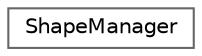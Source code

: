 digraph "Graphical Class Hierarchy"
{
 // LATEX_PDF_SIZE
  bgcolor="transparent";
  edge [fontname=Helvetica,fontsize=10,labelfontname=Helvetica,labelfontsize=10];
  node [fontname=Helvetica,fontsize=10,shape=box,height=0.2,width=0.4];
  rankdir="LR";
  Node0 [label="ShapeManager",height=0.2,width=0.4,color="grey40", fillcolor="white", style="filled",URL="$class_shape_manager.html",tooltip=" "];
}
